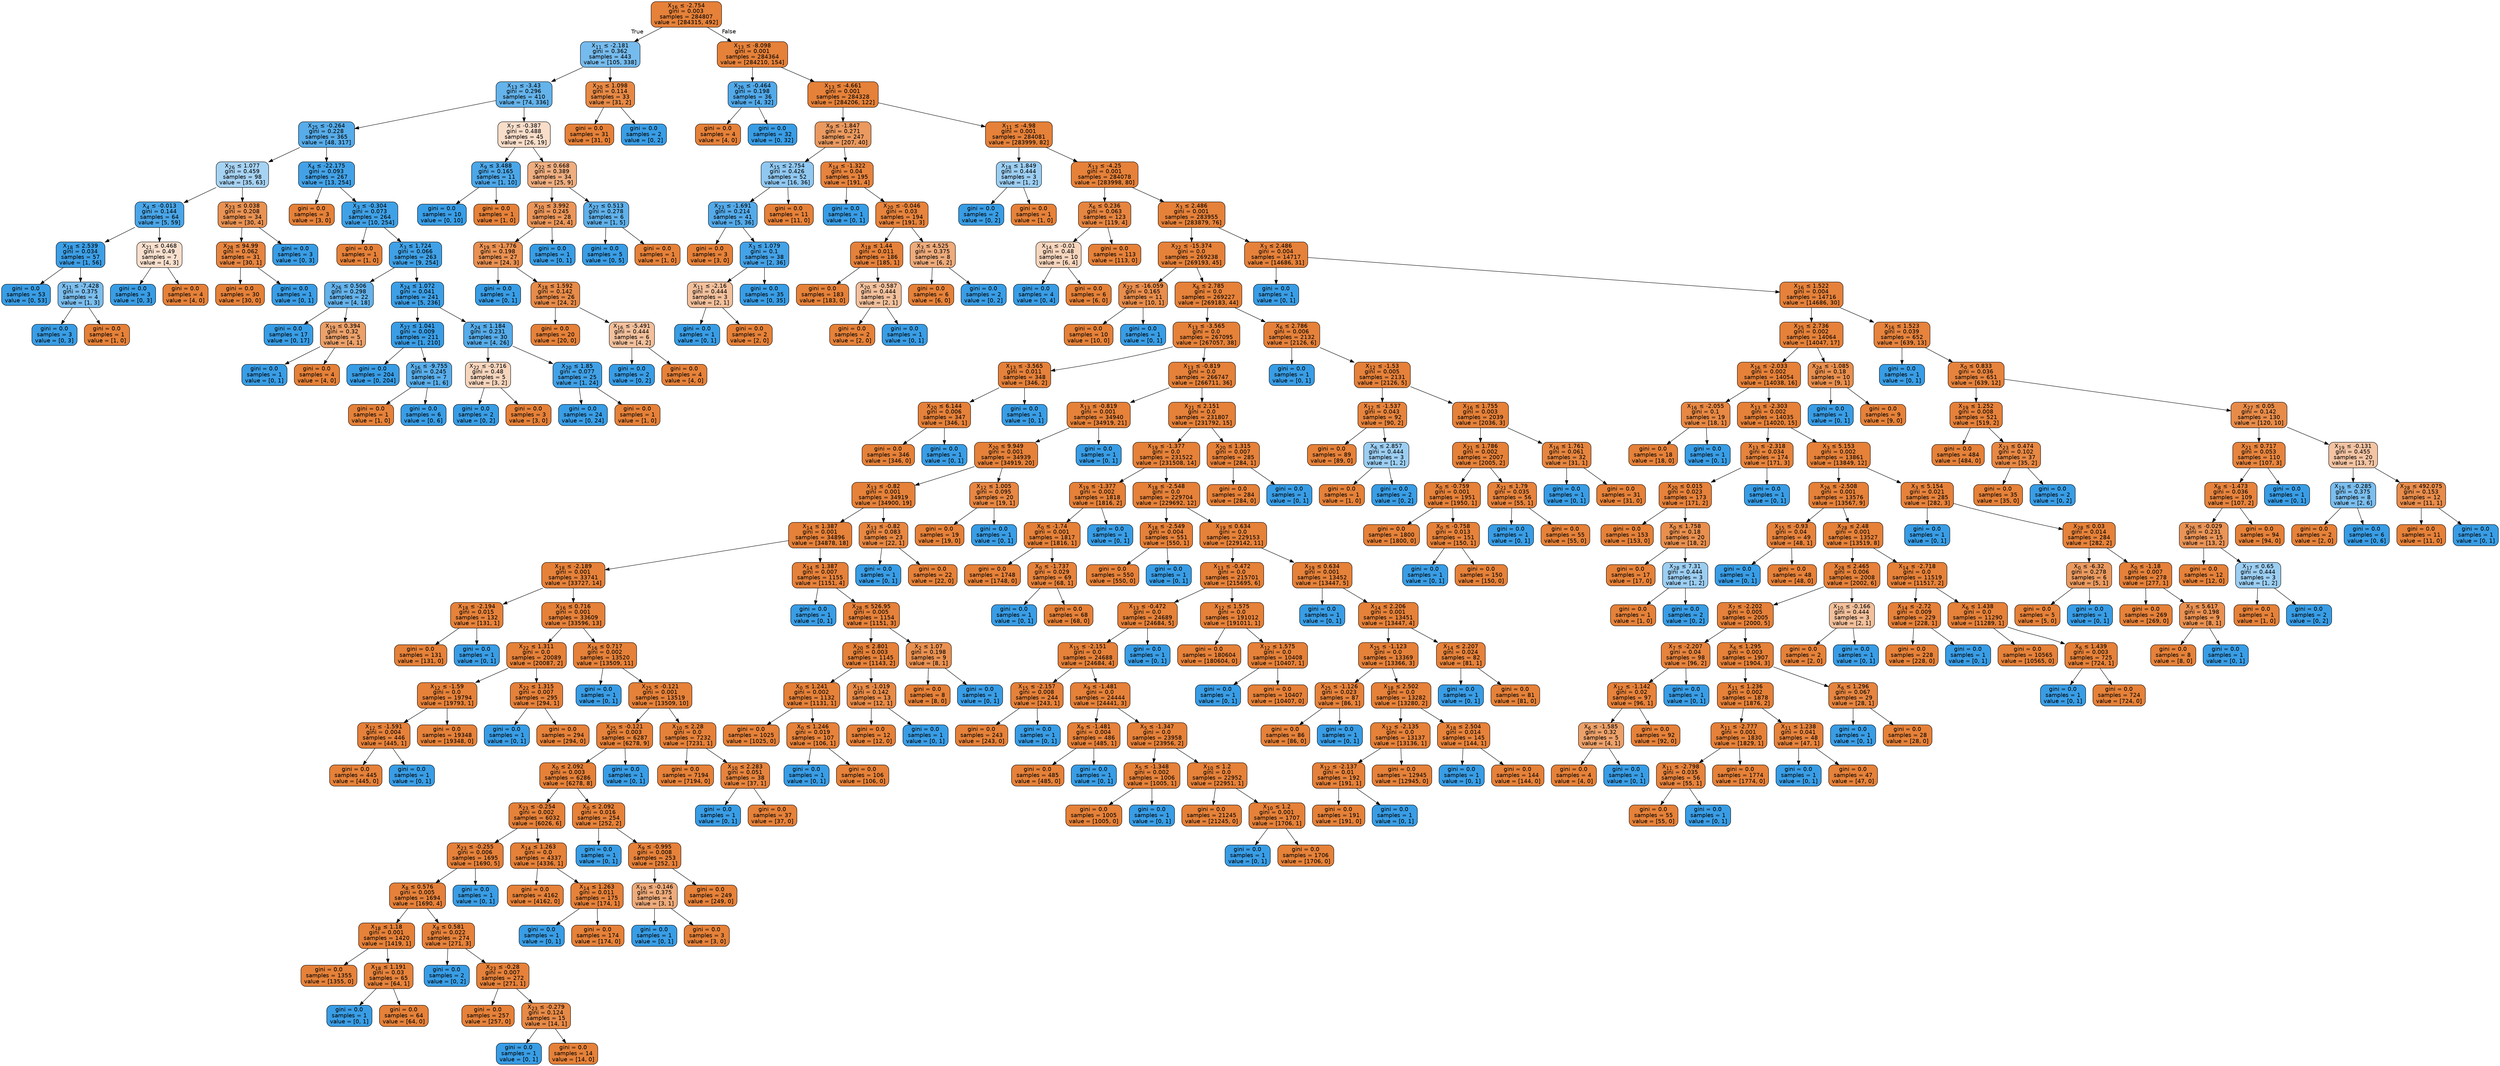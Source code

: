 digraph Tree {
node [shape=box, style="filled, rounded", color="black", fontname=helvetica] ;
edge [fontname=helvetica] ;
0 [label=<X<SUB>16</SUB> &le; -2.754<br/>gini = 0.003<br/>samples = 284807<br/>value = [284315, 492]>, fillcolor="#e58139ff"] ;
1 [label=<X<SUB>11</SUB> &le; -2.181<br/>gini = 0.362<br/>samples = 443<br/>value = [105, 338]>, fillcolor="#399de5b0"] ;
0 -> 1 [labeldistance=2.5, labelangle=45, headlabel="True"] ;
2 [label=<X<SUB>13</SUB> &le; -3.43<br/>gini = 0.296<br/>samples = 410<br/>value = [74, 336]>, fillcolor="#399de5c7"] ;
1 -> 2 ;
3 [label=<X<SUB>25</SUB> &le; -0.264<br/>gini = 0.228<br/>samples = 365<br/>value = [48, 317]>, fillcolor="#399de5d8"] ;
2 -> 3 ;
4 [label=<X<SUB>26</SUB> &le; 1.077<br/>gini = 0.459<br/>samples = 98<br/>value = [35, 63]>, fillcolor="#399de571"] ;
3 -> 4 ;
5 [label=<X<SUB>4</SUB> &le; -0.013<br/>gini = 0.144<br/>samples = 64<br/>value = [5, 59]>, fillcolor="#399de5e9"] ;
4 -> 5 ;
6 [label=<X<SUB>18</SUB> &le; 2.539<br/>gini = 0.034<br/>samples = 57<br/>value = [1, 56]>, fillcolor="#399de5fa"] ;
5 -> 6 ;
7 [label=<gini = 0.0<br/>samples = 53<br/>value = [0, 53]>, fillcolor="#399de5ff"] ;
6 -> 7 ;
8 [label=<X<SUB>11</SUB> &le; -7.428<br/>gini = 0.375<br/>samples = 4<br/>value = [1, 3]>, fillcolor="#399de5aa"] ;
6 -> 8 ;
9 [label=<gini = 0.0<br/>samples = 3<br/>value = [0, 3]>, fillcolor="#399de5ff"] ;
8 -> 9 ;
10 [label=<gini = 0.0<br/>samples = 1<br/>value = [1, 0]>, fillcolor="#e58139ff"] ;
8 -> 10 ;
11 [label=<X<SUB>21</SUB> &le; 0.468<br/>gini = 0.49<br/>samples = 7<br/>value = [4, 3]>, fillcolor="#e5813940"] ;
5 -> 11 ;
12 [label=<gini = 0.0<br/>samples = 3<br/>value = [0, 3]>, fillcolor="#399de5ff"] ;
11 -> 12 ;
13 [label=<gini = 0.0<br/>samples = 4<br/>value = [4, 0]>, fillcolor="#e58139ff"] ;
11 -> 13 ;
14 [label=<X<SUB>23</SUB> &le; 0.038<br/>gini = 0.208<br/>samples = 34<br/>value = [30, 4]>, fillcolor="#e58139dd"] ;
4 -> 14 ;
15 [label=<X<SUB>28</SUB> &le; 94.99<br/>gini = 0.062<br/>samples = 31<br/>value = [30, 1]>, fillcolor="#e58139f6"] ;
14 -> 15 ;
16 [label=<gini = 0.0<br/>samples = 30<br/>value = [30, 0]>, fillcolor="#e58139ff"] ;
15 -> 16 ;
17 [label=<gini = 0.0<br/>samples = 1<br/>value = [0, 1]>, fillcolor="#399de5ff"] ;
15 -> 17 ;
18 [label=<gini = 0.0<br/>samples = 3<br/>value = [0, 3]>, fillcolor="#399de5ff"] ;
14 -> 18 ;
19 [label=<X<SUB>4</SUB> &le; -22.175<br/>gini = 0.093<br/>samples = 267<br/>value = [13, 254]>, fillcolor="#399de5f2"] ;
3 -> 19 ;
20 [label=<gini = 0.0<br/>samples = 3<br/>value = [3, 0]>, fillcolor="#e58139ff"] ;
19 -> 20 ;
21 [label=<X<SUB>3</SUB> &le; -0.304<br/>gini = 0.073<br/>samples = 264<br/>value = [10, 254]>, fillcolor="#399de5f5"] ;
19 -> 21 ;
22 [label=<gini = 0.0<br/>samples = 1<br/>value = [1, 0]>, fillcolor="#e58139ff"] ;
21 -> 22 ;
23 [label=<X<SUB>3</SUB> &le; 1.724<br/>gini = 0.066<br/>samples = 263<br/>value = [9, 254]>, fillcolor="#399de5f6"] ;
21 -> 23 ;
24 [label=<X<SUB>26</SUB> &le; 0.506<br/>gini = 0.298<br/>samples = 22<br/>value = [4, 18]>, fillcolor="#399de5c6"] ;
23 -> 24 ;
25 [label=<gini = 0.0<br/>samples = 17<br/>value = [0, 17]>, fillcolor="#399de5ff"] ;
24 -> 25 ;
26 [label=<X<SUB>19</SUB> &le; 0.394<br/>gini = 0.32<br/>samples = 5<br/>value = [4, 1]>, fillcolor="#e58139bf"] ;
24 -> 26 ;
27 [label=<gini = 0.0<br/>samples = 1<br/>value = [0, 1]>, fillcolor="#399de5ff"] ;
26 -> 27 ;
28 [label=<gini = 0.0<br/>samples = 4<br/>value = [4, 0]>, fillcolor="#e58139ff"] ;
26 -> 28 ;
29 [label=<X<SUB>24</SUB> &le; 1.072<br/>gini = 0.041<br/>samples = 241<br/>value = [5, 236]>, fillcolor="#399de5fa"] ;
23 -> 29 ;
30 [label=<X<SUB>27</SUB> &le; 1.041<br/>gini = 0.009<br/>samples = 211<br/>value = [1, 210]>, fillcolor="#399de5fe"] ;
29 -> 30 ;
31 [label=<gini = 0.0<br/>samples = 204<br/>value = [0, 204]>, fillcolor="#399de5ff"] ;
30 -> 31 ;
32 [label=<X<SUB>16</SUB> &le; -9.755<br/>gini = 0.245<br/>samples = 7<br/>value = [1, 6]>, fillcolor="#399de5d4"] ;
30 -> 32 ;
33 [label=<gini = 0.0<br/>samples = 1<br/>value = [1, 0]>, fillcolor="#e58139ff"] ;
32 -> 33 ;
34 [label=<gini = 0.0<br/>samples = 6<br/>value = [0, 6]>, fillcolor="#399de5ff"] ;
32 -> 34 ;
35 [label=<X<SUB>24</SUB> &le; 1.184<br/>gini = 0.231<br/>samples = 30<br/>value = [4, 26]>, fillcolor="#399de5d8"] ;
29 -> 35 ;
36 [label=<X<SUB>22</SUB> &le; -0.716<br/>gini = 0.48<br/>samples = 5<br/>value = [3, 2]>, fillcolor="#e5813955"] ;
35 -> 36 ;
37 [label=<gini = 0.0<br/>samples = 2<br/>value = [0, 2]>, fillcolor="#399de5ff"] ;
36 -> 37 ;
38 [label=<gini = 0.0<br/>samples = 3<br/>value = [3, 0]>, fillcolor="#e58139ff"] ;
36 -> 38 ;
39 [label=<X<SUB>20</SUB> &le; 1.85<br/>gini = 0.077<br/>samples = 25<br/>value = [1, 24]>, fillcolor="#399de5f4"] ;
35 -> 39 ;
40 [label=<gini = 0.0<br/>samples = 24<br/>value = [0, 24]>, fillcolor="#399de5ff"] ;
39 -> 40 ;
41 [label=<gini = 0.0<br/>samples = 1<br/>value = [1, 0]>, fillcolor="#e58139ff"] ;
39 -> 41 ;
42 [label=<X<SUB>7</SUB> &le; -0.387<br/>gini = 0.488<br/>samples = 45<br/>value = [26, 19]>, fillcolor="#e5813945"] ;
2 -> 42 ;
43 [label=<X<SUB>9</SUB> &le; 3.488<br/>gini = 0.165<br/>samples = 11<br/>value = [1, 10]>, fillcolor="#399de5e6"] ;
42 -> 43 ;
44 [label=<gini = 0.0<br/>samples = 10<br/>value = [0, 10]>, fillcolor="#399de5ff"] ;
43 -> 44 ;
45 [label=<gini = 0.0<br/>samples = 1<br/>value = [1, 0]>, fillcolor="#e58139ff"] ;
43 -> 45 ;
46 [label=<X<SUB>22</SUB> &le; 0.668<br/>gini = 0.389<br/>samples = 34<br/>value = [25, 9]>, fillcolor="#e58139a3"] ;
42 -> 46 ;
47 [label=<X<SUB>10</SUB> &le; 3.992<br/>gini = 0.245<br/>samples = 28<br/>value = [24, 4]>, fillcolor="#e58139d4"] ;
46 -> 47 ;
48 [label=<X<SUB>19</SUB> &le; -1.776<br/>gini = 0.198<br/>samples = 27<br/>value = [24, 3]>, fillcolor="#e58139df"] ;
47 -> 48 ;
49 [label=<gini = 0.0<br/>samples = 1<br/>value = [0, 1]>, fillcolor="#399de5ff"] ;
48 -> 49 ;
50 [label=<X<SUB>18</SUB> &le; 1.592<br/>gini = 0.142<br/>samples = 26<br/>value = [24, 2]>, fillcolor="#e58139ea"] ;
48 -> 50 ;
51 [label=<gini = 0.0<br/>samples = 20<br/>value = [20, 0]>, fillcolor="#e58139ff"] ;
50 -> 51 ;
52 [label=<X<SUB>16</SUB> &le; -5.491<br/>gini = 0.444<br/>samples = 6<br/>value = [4, 2]>, fillcolor="#e581397f"] ;
50 -> 52 ;
53 [label=<gini = 0.0<br/>samples = 2<br/>value = [0, 2]>, fillcolor="#399de5ff"] ;
52 -> 53 ;
54 [label=<gini = 0.0<br/>samples = 4<br/>value = [4, 0]>, fillcolor="#e58139ff"] ;
52 -> 54 ;
55 [label=<gini = 0.0<br/>samples = 1<br/>value = [0, 1]>, fillcolor="#399de5ff"] ;
47 -> 55 ;
56 [label=<X<SUB>27</SUB> &le; 0.513<br/>gini = 0.278<br/>samples = 6<br/>value = [1, 5]>, fillcolor="#399de5cc"] ;
46 -> 56 ;
57 [label=<gini = 0.0<br/>samples = 5<br/>value = [0, 5]>, fillcolor="#399de5ff"] ;
56 -> 57 ;
58 [label=<gini = 0.0<br/>samples = 1<br/>value = [1, 0]>, fillcolor="#e58139ff"] ;
56 -> 58 ;
59 [label=<X<SUB>20</SUB> &le; 1.098<br/>gini = 0.114<br/>samples = 33<br/>value = [31, 2]>, fillcolor="#e58139ef"] ;
1 -> 59 ;
60 [label=<gini = 0.0<br/>samples = 31<br/>value = [31, 0]>, fillcolor="#e58139ff"] ;
59 -> 60 ;
61 [label=<gini = 0.0<br/>samples = 2<br/>value = [0, 2]>, fillcolor="#399de5ff"] ;
59 -> 61 ;
62 [label=<X<SUB>13</SUB> &le; -8.098<br/>gini = 0.001<br/>samples = 284364<br/>value = [284210, 154]>, fillcolor="#e58139ff"] ;
0 -> 62 [labeldistance=2.5, labelangle=-45, headlabel="False"] ;
63 [label=<X<SUB>26</SUB> &le; -0.464<br/>gini = 0.198<br/>samples = 36<br/>value = [4, 32]>, fillcolor="#399de5df"] ;
62 -> 63 ;
64 [label=<gini = 0.0<br/>samples = 4<br/>value = [4, 0]>, fillcolor="#e58139ff"] ;
63 -> 64 ;
65 [label=<gini = 0.0<br/>samples = 32<br/>value = [0, 32]>, fillcolor="#399de5ff"] ;
63 -> 65 ;
66 [label=<X<SUB>13</SUB> &le; -4.661<br/>gini = 0.001<br/>samples = 284328<br/>value = [284206, 122]>, fillcolor="#e58139ff"] ;
62 -> 66 ;
67 [label=<X<SUB>9</SUB> &le; -1.847<br/>gini = 0.271<br/>samples = 247<br/>value = [207, 40]>, fillcolor="#e58139ce"] ;
66 -> 67 ;
68 [label=<X<SUB>15</SUB> &le; 2.754<br/>gini = 0.426<br/>samples = 52<br/>value = [16, 36]>, fillcolor="#399de58e"] ;
67 -> 68 ;
69 [label=<X<SUB>23</SUB> &le; -1.691<br/>gini = 0.214<br/>samples = 41<br/>value = [5, 36]>, fillcolor="#399de5dc"] ;
68 -> 69 ;
70 [label=<gini = 0.0<br/>samples = 3<br/>value = [3, 0]>, fillcolor="#e58139ff"] ;
69 -> 70 ;
71 [label=<X<SUB>3</SUB> &le; 1.079<br/>gini = 0.1<br/>samples = 38<br/>value = [2, 36]>, fillcolor="#399de5f1"] ;
69 -> 71 ;
72 [label=<X<SUB>11</SUB> &le; -2.16<br/>gini = 0.444<br/>samples = 3<br/>value = [2, 1]>, fillcolor="#e581397f"] ;
71 -> 72 ;
73 [label=<gini = 0.0<br/>samples = 1<br/>value = [0, 1]>, fillcolor="#399de5ff"] ;
72 -> 73 ;
74 [label=<gini = 0.0<br/>samples = 2<br/>value = [2, 0]>, fillcolor="#e58139ff"] ;
72 -> 74 ;
75 [label=<gini = 0.0<br/>samples = 35<br/>value = [0, 35]>, fillcolor="#399de5ff"] ;
71 -> 75 ;
76 [label=<gini = 0.0<br/>samples = 11<br/>value = [11, 0]>, fillcolor="#e58139ff"] ;
68 -> 76 ;
77 [label=<X<SUB>14</SUB> &le; -1.322<br/>gini = 0.04<br/>samples = 195<br/>value = [191, 4]>, fillcolor="#e58139fa"] ;
67 -> 77 ;
78 [label=<gini = 0.0<br/>samples = 1<br/>value = [0, 1]>, fillcolor="#399de5ff"] ;
77 -> 78 ;
79 [label=<X<SUB>20</SUB> &le; -0.046<br/>gini = 0.03<br/>samples = 194<br/>value = [191, 3]>, fillcolor="#e58139fb"] ;
77 -> 79 ;
80 [label=<X<SUB>18</SUB> &le; 1.44<br/>gini = 0.011<br/>samples = 186<br/>value = [185, 1]>, fillcolor="#e58139fe"] ;
79 -> 80 ;
81 [label=<gini = 0.0<br/>samples = 183<br/>value = [183, 0]>, fillcolor="#e58139ff"] ;
80 -> 81 ;
82 [label=<X<SUB>20</SUB> &le; -0.587<br/>gini = 0.444<br/>samples = 3<br/>value = [2, 1]>, fillcolor="#e581397f"] ;
80 -> 82 ;
83 [label=<gini = 0.0<br/>samples = 2<br/>value = [2, 0]>, fillcolor="#e58139ff"] ;
82 -> 83 ;
84 [label=<gini = 0.0<br/>samples = 1<br/>value = [0, 1]>, fillcolor="#399de5ff"] ;
82 -> 84 ;
85 [label=<X<SUB>3</SUB> &le; 4.525<br/>gini = 0.375<br/>samples = 8<br/>value = [6, 2]>, fillcolor="#e58139aa"] ;
79 -> 85 ;
86 [label=<gini = 0.0<br/>samples = 6<br/>value = [6, 0]>, fillcolor="#e58139ff"] ;
85 -> 86 ;
87 [label=<gini = 0.0<br/>samples = 2<br/>value = [0, 2]>, fillcolor="#399de5ff"] ;
85 -> 87 ;
88 [label=<X<SUB>11</SUB> &le; -4.98<br/>gini = 0.001<br/>samples = 284081<br/>value = [283999, 82]>, fillcolor="#e58139ff"] ;
66 -> 88 ;
89 [label=<X<SUB>18</SUB> &le; 1.849<br/>gini = 0.444<br/>samples = 3<br/>value = [1, 2]>, fillcolor="#399de57f"] ;
88 -> 89 ;
90 [label=<gini = 0.0<br/>samples = 2<br/>value = [0, 2]>, fillcolor="#399de5ff"] ;
89 -> 90 ;
91 [label=<gini = 0.0<br/>samples = 1<br/>value = [1, 0]>, fillcolor="#e58139ff"] ;
89 -> 91 ;
92 [label=<X<SUB>13</SUB> &le; -4.25<br/>gini = 0.001<br/>samples = 284078<br/>value = [283998, 80]>, fillcolor="#e58139ff"] ;
88 -> 92 ;
93 [label=<X<SUB>6</SUB> &le; 0.236<br/>gini = 0.063<br/>samples = 123<br/>value = [119, 4]>, fillcolor="#e58139f6"] ;
92 -> 93 ;
94 [label=<X<SUB>14</SUB> &le; -0.01<br/>gini = 0.48<br/>samples = 10<br/>value = [6, 4]>, fillcolor="#e5813955"] ;
93 -> 94 ;
95 [label=<gini = 0.0<br/>samples = 4<br/>value = [0, 4]>, fillcolor="#399de5ff"] ;
94 -> 95 ;
96 [label=<gini = 0.0<br/>samples = 6<br/>value = [6, 0]>, fillcolor="#e58139ff"] ;
94 -> 96 ;
97 [label=<gini = 0.0<br/>samples = 113<br/>value = [113, 0]>, fillcolor="#e58139ff"] ;
93 -> 97 ;
98 [label=<X<SUB>3</SUB> &le; 2.486<br/>gini = 0.001<br/>samples = 283955<br/>value = [283879, 76]>, fillcolor="#e58139ff"] ;
92 -> 98 ;
99 [label=<X<SUB>22</SUB> &le; -15.374<br/>gini = 0.0<br/>samples = 269238<br/>value = [269193, 45]>, fillcolor="#e58139ff"] ;
98 -> 99 ;
100 [label=<X<SUB>22</SUB> &le; -16.059<br/>gini = 0.165<br/>samples = 11<br/>value = [10, 1]>, fillcolor="#e58139e6"] ;
99 -> 100 ;
101 [label=<gini = 0.0<br/>samples = 10<br/>value = [10, 0]>, fillcolor="#e58139ff"] ;
100 -> 101 ;
102 [label=<gini = 0.0<br/>samples = 1<br/>value = [0, 1]>, fillcolor="#399de5ff"] ;
100 -> 102 ;
103 [label=<X<SUB>6</SUB> &le; 2.785<br/>gini = 0.0<br/>samples = 269227<br/>value = [269183, 44]>, fillcolor="#e58139ff"] ;
99 -> 103 ;
104 [label=<X<SUB>13</SUB> &le; -3.565<br/>gini = 0.0<br/>samples = 267095<br/>value = [267057, 38]>, fillcolor="#e58139ff"] ;
103 -> 104 ;
105 [label=<X<SUB>13</SUB> &le; -3.565<br/>gini = 0.011<br/>samples = 348<br/>value = [346, 2]>, fillcolor="#e58139fe"] ;
104 -> 105 ;
106 [label=<X<SUB>20</SUB> &le; 6.144<br/>gini = 0.006<br/>samples = 347<br/>value = [346, 1]>, fillcolor="#e58139fe"] ;
105 -> 106 ;
107 [label=<gini = 0.0<br/>samples = 346<br/>value = [346, 0]>, fillcolor="#e58139ff"] ;
106 -> 107 ;
108 [label=<gini = 0.0<br/>samples = 1<br/>value = [0, 1]>, fillcolor="#399de5ff"] ;
106 -> 108 ;
109 [label=<gini = 0.0<br/>samples = 1<br/>value = [0, 1]>, fillcolor="#399de5ff"] ;
105 -> 109 ;
110 [label=<X<SUB>13</SUB> &le; -0.819<br/>gini = 0.0<br/>samples = 266747<br/>value = [266711, 36]>, fillcolor="#e58139ff"] ;
104 -> 110 ;
111 [label=<X<SUB>13</SUB> &le; -0.819<br/>gini = 0.001<br/>samples = 34940<br/>value = [34919, 21]>, fillcolor="#e58139ff"] ;
110 -> 111 ;
112 [label=<X<SUB>20</SUB> &le; 9.949<br/>gini = 0.001<br/>samples = 34939<br/>value = [34919, 20]>, fillcolor="#e58139ff"] ;
111 -> 112 ;
113 [label=<X<SUB>13</SUB> &le; -0.82<br/>gini = 0.001<br/>samples = 34919<br/>value = [34900, 19]>, fillcolor="#e58139ff"] ;
112 -> 113 ;
114 [label=<X<SUB>14</SUB> &le; 1.387<br/>gini = 0.001<br/>samples = 34896<br/>value = [34878, 18]>, fillcolor="#e58139ff"] ;
113 -> 114 ;
115 [label=<X<SUB>18</SUB> &le; -2.189<br/>gini = 0.001<br/>samples = 33741<br/>value = [33727, 14]>, fillcolor="#e58139ff"] ;
114 -> 115 ;
116 [label=<X<SUB>18</SUB> &le; -2.194<br/>gini = 0.015<br/>samples = 132<br/>value = [131, 1]>, fillcolor="#e58139fd"] ;
115 -> 116 ;
117 [label=<gini = 0.0<br/>samples = 131<br/>value = [131, 0]>, fillcolor="#e58139ff"] ;
116 -> 117 ;
118 [label=<gini = 0.0<br/>samples = 1<br/>value = [0, 1]>, fillcolor="#399de5ff"] ;
116 -> 118 ;
119 [label=<X<SUB>16</SUB> &le; 0.716<br/>gini = 0.001<br/>samples = 33609<br/>value = [33596, 13]>, fillcolor="#e58139ff"] ;
115 -> 119 ;
120 [label=<X<SUB>22</SUB> &le; 1.311<br/>gini = 0.0<br/>samples = 20089<br/>value = [20087, 2]>, fillcolor="#e58139ff"] ;
119 -> 120 ;
121 [label=<X<SUB>12</SUB> &le; -1.59<br/>gini = 0.0<br/>samples = 19794<br/>value = [19793, 1]>, fillcolor="#e58139ff"] ;
120 -> 121 ;
122 [label=<X<SUB>12</SUB> &le; -1.591<br/>gini = 0.004<br/>samples = 446<br/>value = [445, 1]>, fillcolor="#e58139fe"] ;
121 -> 122 ;
123 [label=<gini = 0.0<br/>samples = 445<br/>value = [445, 0]>, fillcolor="#e58139ff"] ;
122 -> 123 ;
124 [label=<gini = 0.0<br/>samples = 1<br/>value = [0, 1]>, fillcolor="#399de5ff"] ;
122 -> 124 ;
125 [label=<gini = 0.0<br/>samples = 19348<br/>value = [19348, 0]>, fillcolor="#e58139ff"] ;
121 -> 125 ;
126 [label=<X<SUB>22</SUB> &le; 1.315<br/>gini = 0.007<br/>samples = 295<br/>value = [294, 1]>, fillcolor="#e58139fe"] ;
120 -> 126 ;
127 [label=<gini = 0.0<br/>samples = 1<br/>value = [0, 1]>, fillcolor="#399de5ff"] ;
126 -> 127 ;
128 [label=<gini = 0.0<br/>samples = 294<br/>value = [294, 0]>, fillcolor="#e58139ff"] ;
126 -> 128 ;
129 [label=<X<SUB>16</SUB> &le; 0.717<br/>gini = 0.002<br/>samples = 13520<br/>value = [13509, 11]>, fillcolor="#e58139ff"] ;
119 -> 129 ;
130 [label=<gini = 0.0<br/>samples = 1<br/>value = [0, 1]>, fillcolor="#399de5ff"] ;
129 -> 130 ;
131 [label=<X<SUB>25</SUB> &le; -0.121<br/>gini = 0.001<br/>samples = 13519<br/>value = [13509, 10]>, fillcolor="#e58139ff"] ;
129 -> 131 ;
132 [label=<X<SUB>25</SUB> &le; -0.121<br/>gini = 0.003<br/>samples = 6287<br/>value = [6278, 9]>, fillcolor="#e58139ff"] ;
131 -> 132 ;
133 [label=<X<SUB>0</SUB> &le; 2.092<br/>gini = 0.003<br/>samples = 6286<br/>value = [6278, 8]>, fillcolor="#e58139ff"] ;
132 -> 133 ;
134 [label=<X<SUB>23</SUB> &le; -0.254<br/>gini = 0.002<br/>samples = 6032<br/>value = [6026, 6]>, fillcolor="#e58139ff"] ;
133 -> 134 ;
135 [label=<X<SUB>23</SUB> &le; -0.255<br/>gini = 0.006<br/>samples = 1695<br/>value = [1690, 5]>, fillcolor="#e58139fe"] ;
134 -> 135 ;
136 [label=<X<SUB>8</SUB> &le; 0.576<br/>gini = 0.005<br/>samples = 1694<br/>value = [1690, 4]>, fillcolor="#e58139fe"] ;
135 -> 136 ;
137 [label=<X<SUB>18</SUB> &le; 1.18<br/>gini = 0.001<br/>samples = 1420<br/>value = [1419, 1]>, fillcolor="#e58139ff"] ;
136 -> 137 ;
138 [label=<gini = 0.0<br/>samples = 1355<br/>value = [1355, 0]>, fillcolor="#e58139ff"] ;
137 -> 138 ;
139 [label=<X<SUB>18</SUB> &le; 1.191<br/>gini = 0.03<br/>samples = 65<br/>value = [64, 1]>, fillcolor="#e58139fb"] ;
137 -> 139 ;
140 [label=<gini = 0.0<br/>samples = 1<br/>value = [0, 1]>, fillcolor="#399de5ff"] ;
139 -> 140 ;
141 [label=<gini = 0.0<br/>samples = 64<br/>value = [64, 0]>, fillcolor="#e58139ff"] ;
139 -> 141 ;
142 [label=<X<SUB>8</SUB> &le; 0.581<br/>gini = 0.022<br/>samples = 274<br/>value = [271, 3]>, fillcolor="#e58139fc"] ;
136 -> 142 ;
143 [label=<gini = 0.0<br/>samples = 2<br/>value = [0, 2]>, fillcolor="#399de5ff"] ;
142 -> 143 ;
144 [label=<X<SUB>23</SUB> &le; -0.28<br/>gini = 0.007<br/>samples = 272<br/>value = [271, 1]>, fillcolor="#e58139fe"] ;
142 -> 144 ;
145 [label=<gini = 0.0<br/>samples = 257<br/>value = [257, 0]>, fillcolor="#e58139ff"] ;
144 -> 145 ;
146 [label=<X<SUB>23</SUB> &le; -0.279<br/>gini = 0.124<br/>samples = 15<br/>value = [14, 1]>, fillcolor="#e58139ed"] ;
144 -> 146 ;
147 [label=<gini = 0.0<br/>samples = 1<br/>value = [0, 1]>, fillcolor="#399de5ff"] ;
146 -> 147 ;
148 [label=<gini = 0.0<br/>samples = 14<br/>value = [14, 0]>, fillcolor="#e58139ff"] ;
146 -> 148 ;
149 [label=<gini = 0.0<br/>samples = 1<br/>value = [0, 1]>, fillcolor="#399de5ff"] ;
135 -> 149 ;
150 [label=<X<SUB>14</SUB> &le; 1.263<br/>gini = 0.0<br/>samples = 4337<br/>value = [4336, 1]>, fillcolor="#e58139ff"] ;
134 -> 150 ;
151 [label=<gini = 0.0<br/>samples = 4162<br/>value = [4162, 0]>, fillcolor="#e58139ff"] ;
150 -> 151 ;
152 [label=<X<SUB>14</SUB> &le; 1.263<br/>gini = 0.011<br/>samples = 175<br/>value = [174, 1]>, fillcolor="#e58139fe"] ;
150 -> 152 ;
153 [label=<gini = 0.0<br/>samples = 1<br/>value = [0, 1]>, fillcolor="#399de5ff"] ;
152 -> 153 ;
154 [label=<gini = 0.0<br/>samples = 174<br/>value = [174, 0]>, fillcolor="#e58139ff"] ;
152 -> 154 ;
155 [label=<X<SUB>0</SUB> &le; 2.092<br/>gini = 0.016<br/>samples = 254<br/>value = [252, 2]>, fillcolor="#e58139fd"] ;
133 -> 155 ;
156 [label=<gini = 0.0<br/>samples = 1<br/>value = [0, 1]>, fillcolor="#399de5ff"] ;
155 -> 156 ;
157 [label=<X<SUB>9</SUB> &le; -0.995<br/>gini = 0.008<br/>samples = 253<br/>value = [252, 1]>, fillcolor="#e58139fe"] ;
155 -> 157 ;
158 [label=<X<SUB>19</SUB> &le; -0.146<br/>gini = 0.375<br/>samples = 4<br/>value = [3, 1]>, fillcolor="#e58139aa"] ;
157 -> 158 ;
159 [label=<gini = 0.0<br/>samples = 1<br/>value = [0, 1]>, fillcolor="#399de5ff"] ;
158 -> 159 ;
160 [label=<gini = 0.0<br/>samples = 3<br/>value = [3, 0]>, fillcolor="#e58139ff"] ;
158 -> 160 ;
161 [label=<gini = 0.0<br/>samples = 249<br/>value = [249, 0]>, fillcolor="#e58139ff"] ;
157 -> 161 ;
162 [label=<gini = 0.0<br/>samples = 1<br/>value = [0, 1]>, fillcolor="#399de5ff"] ;
132 -> 162 ;
163 [label=<X<SUB>10</SUB> &le; 2.28<br/>gini = 0.0<br/>samples = 7232<br/>value = [7231, 1]>, fillcolor="#e58139ff"] ;
131 -> 163 ;
164 [label=<gini = 0.0<br/>samples = 7194<br/>value = [7194, 0]>, fillcolor="#e58139ff"] ;
163 -> 164 ;
165 [label=<X<SUB>10</SUB> &le; 2.283<br/>gini = 0.051<br/>samples = 38<br/>value = [37, 1]>, fillcolor="#e58139f8"] ;
163 -> 165 ;
166 [label=<gini = 0.0<br/>samples = 1<br/>value = [0, 1]>, fillcolor="#399de5ff"] ;
165 -> 166 ;
167 [label=<gini = 0.0<br/>samples = 37<br/>value = [37, 0]>, fillcolor="#e58139ff"] ;
165 -> 167 ;
168 [label=<X<SUB>14</SUB> &le; 1.387<br/>gini = 0.007<br/>samples = 1155<br/>value = [1151, 4]>, fillcolor="#e58139fe"] ;
114 -> 168 ;
169 [label=<gini = 0.0<br/>samples = 1<br/>value = [0, 1]>, fillcolor="#399de5ff"] ;
168 -> 169 ;
170 [label=<X<SUB>28</SUB> &le; 526.95<br/>gini = 0.005<br/>samples = 1154<br/>value = [1151, 3]>, fillcolor="#e58139fe"] ;
168 -> 170 ;
171 [label=<X<SUB>20</SUB> &le; 2.801<br/>gini = 0.003<br/>samples = 1145<br/>value = [1143, 2]>, fillcolor="#e58139ff"] ;
170 -> 171 ;
172 [label=<X<SUB>0</SUB> &le; 1.241<br/>gini = 0.002<br/>samples = 1132<br/>value = [1131, 1]>, fillcolor="#e58139ff"] ;
171 -> 172 ;
173 [label=<gini = 0.0<br/>samples = 1025<br/>value = [1025, 0]>, fillcolor="#e58139ff"] ;
172 -> 173 ;
174 [label=<X<SUB>0</SUB> &le; 1.246<br/>gini = 0.019<br/>samples = 107<br/>value = [106, 1]>, fillcolor="#e58139fd"] ;
172 -> 174 ;
175 [label=<gini = 0.0<br/>samples = 1<br/>value = [0, 1]>, fillcolor="#399de5ff"] ;
174 -> 175 ;
176 [label=<gini = 0.0<br/>samples = 106<br/>value = [106, 0]>, fillcolor="#e58139ff"] ;
174 -> 176 ;
177 [label=<X<SUB>13</SUB> &le; -1.019<br/>gini = 0.142<br/>samples = 13<br/>value = [12, 1]>, fillcolor="#e58139ea"] ;
171 -> 177 ;
178 [label=<gini = 0.0<br/>samples = 12<br/>value = [12, 0]>, fillcolor="#e58139ff"] ;
177 -> 178 ;
179 [label=<gini = 0.0<br/>samples = 1<br/>value = [0, 1]>, fillcolor="#399de5ff"] ;
177 -> 179 ;
180 [label=<X<SUB>2</SUB> &le; 1.07<br/>gini = 0.198<br/>samples = 9<br/>value = [8, 1]>, fillcolor="#e58139df"] ;
170 -> 180 ;
181 [label=<gini = 0.0<br/>samples = 8<br/>value = [8, 0]>, fillcolor="#e58139ff"] ;
180 -> 181 ;
182 [label=<gini = 0.0<br/>samples = 1<br/>value = [0, 1]>, fillcolor="#399de5ff"] ;
180 -> 182 ;
183 [label=<X<SUB>13</SUB> &le; -0.82<br/>gini = 0.083<br/>samples = 23<br/>value = [22, 1]>, fillcolor="#e58139f3"] ;
113 -> 183 ;
184 [label=<gini = 0.0<br/>samples = 1<br/>value = [0, 1]>, fillcolor="#399de5ff"] ;
183 -> 184 ;
185 [label=<gini = 0.0<br/>samples = 22<br/>value = [22, 0]>, fillcolor="#e58139ff"] ;
183 -> 185 ;
186 [label=<X<SUB>12</SUB> &le; 1.005<br/>gini = 0.095<br/>samples = 20<br/>value = [19, 1]>, fillcolor="#e58139f2"] ;
112 -> 186 ;
187 [label=<gini = 0.0<br/>samples = 19<br/>value = [19, 0]>, fillcolor="#e58139ff"] ;
186 -> 187 ;
188 [label=<gini = 0.0<br/>samples = 1<br/>value = [0, 1]>, fillcolor="#399de5ff"] ;
186 -> 188 ;
189 [label=<gini = 0.0<br/>samples = 1<br/>value = [0, 1]>, fillcolor="#399de5ff"] ;
111 -> 189 ;
190 [label=<X<SUB>21</SUB> &le; 2.151<br/>gini = 0.0<br/>samples = 231807<br/>value = [231792, 15]>, fillcolor="#e58139ff"] ;
110 -> 190 ;
191 [label=<X<SUB>19</SUB> &le; -1.377<br/>gini = 0.0<br/>samples = 231522<br/>value = [231508, 14]>, fillcolor="#e58139ff"] ;
190 -> 191 ;
192 [label=<X<SUB>19</SUB> &le; -1.377<br/>gini = 0.002<br/>samples = 1818<br/>value = [1816, 2]>, fillcolor="#e58139ff"] ;
191 -> 192 ;
193 [label=<X<SUB>0</SUB> &le; -1.74<br/>gini = 0.001<br/>samples = 1817<br/>value = [1816, 1]>, fillcolor="#e58139ff"] ;
192 -> 193 ;
194 [label=<gini = 0.0<br/>samples = 1748<br/>value = [1748, 0]>, fillcolor="#e58139ff"] ;
193 -> 194 ;
195 [label=<X<SUB>0</SUB> &le; -1.737<br/>gini = 0.029<br/>samples = 69<br/>value = [68, 1]>, fillcolor="#e58139fb"] ;
193 -> 195 ;
196 [label=<gini = 0.0<br/>samples = 1<br/>value = [0, 1]>, fillcolor="#399de5ff"] ;
195 -> 196 ;
197 [label=<gini = 0.0<br/>samples = 68<br/>value = [68, 0]>, fillcolor="#e58139ff"] ;
195 -> 197 ;
198 [label=<gini = 0.0<br/>samples = 1<br/>value = [0, 1]>, fillcolor="#399de5ff"] ;
192 -> 198 ;
199 [label=<X<SUB>18</SUB> &le; -2.548<br/>gini = 0.0<br/>samples = 229704<br/>value = [229692, 12]>, fillcolor="#e58139ff"] ;
191 -> 199 ;
200 [label=<X<SUB>18</SUB> &le; -2.549<br/>gini = 0.004<br/>samples = 551<br/>value = [550, 1]>, fillcolor="#e58139ff"] ;
199 -> 200 ;
201 [label=<gini = 0.0<br/>samples = 550<br/>value = [550, 0]>, fillcolor="#e58139ff"] ;
200 -> 201 ;
202 [label=<gini = 0.0<br/>samples = 1<br/>value = [0, 1]>, fillcolor="#399de5ff"] ;
200 -> 202 ;
203 [label=<X<SUB>19</SUB> &le; 0.634<br/>gini = 0.0<br/>samples = 229153<br/>value = [229142, 11]>, fillcolor="#e58139ff"] ;
199 -> 203 ;
204 [label=<X<SUB>13</SUB> &le; -0.472<br/>gini = 0.0<br/>samples = 215701<br/>value = [215695, 6]>, fillcolor="#e58139ff"] ;
203 -> 204 ;
205 [label=<X<SUB>13</SUB> &le; -0.472<br/>gini = 0.0<br/>samples = 24689<br/>value = [24684, 5]>, fillcolor="#e58139ff"] ;
204 -> 205 ;
206 [label=<X<SUB>15</SUB> &le; -2.151<br/>gini = 0.0<br/>samples = 24688<br/>value = [24684, 4]>, fillcolor="#e58139ff"] ;
205 -> 206 ;
207 [label=<X<SUB>15</SUB> &le; -2.157<br/>gini = 0.008<br/>samples = 244<br/>value = [243, 1]>, fillcolor="#e58139fe"] ;
206 -> 207 ;
208 [label=<gini = 0.0<br/>samples = 243<br/>value = [243, 0]>, fillcolor="#e58139ff"] ;
207 -> 208 ;
209 [label=<gini = 0.0<br/>samples = 1<br/>value = [0, 1]>, fillcolor="#399de5ff"] ;
207 -> 209 ;
210 [label=<X<SUB>9</SUB> &le; -1.481<br/>gini = 0.0<br/>samples = 24444<br/>value = [24441, 3]>, fillcolor="#e58139ff"] ;
206 -> 210 ;
211 [label=<X<SUB>9</SUB> &le; -1.481<br/>gini = 0.004<br/>samples = 486<br/>value = [485, 1]>, fillcolor="#e58139fe"] ;
210 -> 211 ;
212 [label=<gini = 0.0<br/>samples = 485<br/>value = [485, 0]>, fillcolor="#e58139ff"] ;
211 -> 212 ;
213 [label=<gini = 0.0<br/>samples = 1<br/>value = [0, 1]>, fillcolor="#399de5ff"] ;
211 -> 213 ;
214 [label=<X<SUB>5</SUB> &le; -1.347<br/>gini = 0.0<br/>samples = 23958<br/>value = [23956, 2]>, fillcolor="#e58139ff"] ;
210 -> 214 ;
215 [label=<X<SUB>5</SUB> &le; -1.348<br/>gini = 0.002<br/>samples = 1006<br/>value = [1005, 1]>, fillcolor="#e58139ff"] ;
214 -> 215 ;
216 [label=<gini = 0.0<br/>samples = 1005<br/>value = [1005, 0]>, fillcolor="#e58139ff"] ;
215 -> 216 ;
217 [label=<gini = 0.0<br/>samples = 1<br/>value = [0, 1]>, fillcolor="#399de5ff"] ;
215 -> 217 ;
218 [label=<X<SUB>10</SUB> &le; 1.2<br/>gini = 0.0<br/>samples = 22952<br/>value = [22951, 1]>, fillcolor="#e58139ff"] ;
214 -> 218 ;
219 [label=<gini = 0.0<br/>samples = 21245<br/>value = [21245, 0]>, fillcolor="#e58139ff"] ;
218 -> 219 ;
220 [label=<X<SUB>10</SUB> &le; 1.2<br/>gini = 0.001<br/>samples = 1707<br/>value = [1706, 1]>, fillcolor="#e58139ff"] ;
218 -> 220 ;
221 [label=<gini = 0.0<br/>samples = 1<br/>value = [0, 1]>, fillcolor="#399de5ff"] ;
220 -> 221 ;
222 [label=<gini = 0.0<br/>samples = 1706<br/>value = [1706, 0]>, fillcolor="#e58139ff"] ;
220 -> 222 ;
223 [label=<gini = 0.0<br/>samples = 1<br/>value = [0, 1]>, fillcolor="#399de5ff"] ;
205 -> 223 ;
224 [label=<X<SUB>12</SUB> &le; 1.575<br/>gini = 0.0<br/>samples = 191012<br/>value = [191011, 1]>, fillcolor="#e58139ff"] ;
204 -> 224 ;
225 [label=<gini = 0.0<br/>samples = 180604<br/>value = [180604, 0]>, fillcolor="#e58139ff"] ;
224 -> 225 ;
226 [label=<X<SUB>12</SUB> &le; 1.575<br/>gini = 0.0<br/>samples = 10408<br/>value = [10407, 1]>, fillcolor="#e58139ff"] ;
224 -> 226 ;
227 [label=<gini = 0.0<br/>samples = 1<br/>value = [0, 1]>, fillcolor="#399de5ff"] ;
226 -> 227 ;
228 [label=<gini = 0.0<br/>samples = 10407<br/>value = [10407, 0]>, fillcolor="#e58139ff"] ;
226 -> 228 ;
229 [label=<X<SUB>19</SUB> &le; 0.634<br/>gini = 0.001<br/>samples = 13452<br/>value = [13447, 5]>, fillcolor="#e58139ff"] ;
203 -> 229 ;
230 [label=<gini = 0.0<br/>samples = 1<br/>value = [0, 1]>, fillcolor="#399de5ff"] ;
229 -> 230 ;
231 [label=<X<SUB>14</SUB> &le; 2.206<br/>gini = 0.001<br/>samples = 13451<br/>value = [13447, 4]>, fillcolor="#e58139ff"] ;
229 -> 231 ;
232 [label=<X<SUB>25</SUB> &le; -1.123<br/>gini = 0.0<br/>samples = 13369<br/>value = [13366, 3]>, fillcolor="#e58139ff"] ;
231 -> 232 ;
233 [label=<X<SUB>25</SUB> &le; -1.126<br/>gini = 0.023<br/>samples = 87<br/>value = [86, 1]>, fillcolor="#e58139fc"] ;
232 -> 233 ;
234 [label=<gini = 0.0<br/>samples = 86<br/>value = [86, 0]>, fillcolor="#e58139ff"] ;
233 -> 234 ;
235 [label=<gini = 0.0<br/>samples = 1<br/>value = [0, 1]>, fillcolor="#399de5ff"] ;
233 -> 235 ;
236 [label=<X<SUB>18</SUB> &le; 2.502<br/>gini = 0.0<br/>samples = 13282<br/>value = [13280, 2]>, fillcolor="#e58139ff"] ;
232 -> 236 ;
237 [label=<X<SUB>12</SUB> &le; -2.135<br/>gini = 0.0<br/>samples = 13137<br/>value = [13136, 1]>, fillcolor="#e58139ff"] ;
236 -> 237 ;
238 [label=<X<SUB>12</SUB> &le; -2.137<br/>gini = 0.01<br/>samples = 192<br/>value = [191, 1]>, fillcolor="#e58139fe"] ;
237 -> 238 ;
239 [label=<gini = 0.0<br/>samples = 191<br/>value = [191, 0]>, fillcolor="#e58139ff"] ;
238 -> 239 ;
240 [label=<gini = 0.0<br/>samples = 1<br/>value = [0, 1]>, fillcolor="#399de5ff"] ;
238 -> 240 ;
241 [label=<gini = 0.0<br/>samples = 12945<br/>value = [12945, 0]>, fillcolor="#e58139ff"] ;
237 -> 241 ;
242 [label=<X<SUB>18</SUB> &le; 2.504<br/>gini = 0.014<br/>samples = 145<br/>value = [144, 1]>, fillcolor="#e58139fd"] ;
236 -> 242 ;
243 [label=<gini = 0.0<br/>samples = 1<br/>value = [0, 1]>, fillcolor="#399de5ff"] ;
242 -> 243 ;
244 [label=<gini = 0.0<br/>samples = 144<br/>value = [144, 0]>, fillcolor="#e58139ff"] ;
242 -> 244 ;
245 [label=<X<SUB>14</SUB> &le; 2.207<br/>gini = 0.024<br/>samples = 82<br/>value = [81, 1]>, fillcolor="#e58139fc"] ;
231 -> 245 ;
246 [label=<gini = 0.0<br/>samples = 1<br/>value = [0, 1]>, fillcolor="#399de5ff"] ;
245 -> 246 ;
247 [label=<gini = 0.0<br/>samples = 81<br/>value = [81, 0]>, fillcolor="#e58139ff"] ;
245 -> 247 ;
248 [label=<X<SUB>20</SUB> &le; 1.315<br/>gini = 0.007<br/>samples = 285<br/>value = [284, 1]>, fillcolor="#e58139fe"] ;
190 -> 248 ;
249 [label=<gini = 0.0<br/>samples = 284<br/>value = [284, 0]>, fillcolor="#e58139ff"] ;
248 -> 249 ;
250 [label=<gini = 0.0<br/>samples = 1<br/>value = [0, 1]>, fillcolor="#399de5ff"] ;
248 -> 250 ;
251 [label=<X<SUB>6</SUB> &le; 2.786<br/>gini = 0.006<br/>samples = 2132<br/>value = [2126, 6]>, fillcolor="#e58139fe"] ;
103 -> 251 ;
252 [label=<gini = 0.0<br/>samples = 1<br/>value = [0, 1]>, fillcolor="#399de5ff"] ;
251 -> 252 ;
253 [label=<X<SUB>12</SUB> &le; -1.53<br/>gini = 0.005<br/>samples = 2131<br/>value = [2126, 5]>, fillcolor="#e58139fe"] ;
251 -> 253 ;
254 [label=<X<SUB>12</SUB> &le; -1.537<br/>gini = 0.043<br/>samples = 92<br/>value = [90, 2]>, fillcolor="#e58139f9"] ;
253 -> 254 ;
255 [label=<gini = 0.0<br/>samples = 89<br/>value = [89, 0]>, fillcolor="#e58139ff"] ;
254 -> 255 ;
256 [label=<X<SUB>6</SUB> &le; 2.857<br/>gini = 0.444<br/>samples = 3<br/>value = [1, 2]>, fillcolor="#399de57f"] ;
254 -> 256 ;
257 [label=<gini = 0.0<br/>samples = 1<br/>value = [1, 0]>, fillcolor="#e58139ff"] ;
256 -> 257 ;
258 [label=<gini = 0.0<br/>samples = 2<br/>value = [0, 2]>, fillcolor="#399de5ff"] ;
256 -> 258 ;
259 [label=<X<SUB>16</SUB> &le; 1.755<br/>gini = 0.003<br/>samples = 2039<br/>value = [2036, 3]>, fillcolor="#e58139ff"] ;
253 -> 259 ;
260 [label=<X<SUB>21</SUB> &le; 1.786<br/>gini = 0.002<br/>samples = 2007<br/>value = [2005, 2]>, fillcolor="#e58139ff"] ;
259 -> 260 ;
261 [label=<X<SUB>0</SUB> &le; -0.759<br/>gini = 0.001<br/>samples = 1951<br/>value = [1950, 1]>, fillcolor="#e58139ff"] ;
260 -> 261 ;
262 [label=<gini = 0.0<br/>samples = 1800<br/>value = [1800, 0]>, fillcolor="#e58139ff"] ;
261 -> 262 ;
263 [label=<X<SUB>0</SUB> &le; -0.758<br/>gini = 0.013<br/>samples = 151<br/>value = [150, 1]>, fillcolor="#e58139fd"] ;
261 -> 263 ;
264 [label=<gini = 0.0<br/>samples = 1<br/>value = [0, 1]>, fillcolor="#399de5ff"] ;
263 -> 264 ;
265 [label=<gini = 0.0<br/>samples = 150<br/>value = [150, 0]>, fillcolor="#e58139ff"] ;
263 -> 265 ;
266 [label=<X<SUB>21</SUB> &le; 1.79<br/>gini = 0.035<br/>samples = 56<br/>value = [55, 1]>, fillcolor="#e58139fa"] ;
260 -> 266 ;
267 [label=<gini = 0.0<br/>samples = 1<br/>value = [0, 1]>, fillcolor="#399de5ff"] ;
266 -> 267 ;
268 [label=<gini = 0.0<br/>samples = 55<br/>value = [55, 0]>, fillcolor="#e58139ff"] ;
266 -> 268 ;
269 [label=<X<SUB>16</SUB> &le; 1.761<br/>gini = 0.061<br/>samples = 32<br/>value = [31, 1]>, fillcolor="#e58139f7"] ;
259 -> 269 ;
270 [label=<gini = 0.0<br/>samples = 1<br/>value = [0, 1]>, fillcolor="#399de5ff"] ;
269 -> 270 ;
271 [label=<gini = 0.0<br/>samples = 31<br/>value = [31, 0]>, fillcolor="#e58139ff"] ;
269 -> 271 ;
272 [label=<X<SUB>3</SUB> &le; 2.486<br/>gini = 0.004<br/>samples = 14717<br/>value = [14686, 31]>, fillcolor="#e58139fe"] ;
98 -> 272 ;
273 [label=<gini = 0.0<br/>samples = 1<br/>value = [0, 1]>, fillcolor="#399de5ff"] ;
272 -> 273 ;
274 [label=<X<SUB>16</SUB> &le; 1.522<br/>gini = 0.004<br/>samples = 14716<br/>value = [14686, 30]>, fillcolor="#e58139fe"] ;
272 -> 274 ;
275 [label=<X<SUB>25</SUB> &le; 2.736<br/>gini = 0.002<br/>samples = 14064<br/>value = [14047, 17]>, fillcolor="#e58139ff"] ;
274 -> 275 ;
276 [label=<X<SUB>16</SUB> &le; -2.033<br/>gini = 0.002<br/>samples = 14054<br/>value = [14038, 16]>, fillcolor="#e58139ff"] ;
275 -> 276 ;
277 [label=<X<SUB>16</SUB> &le; -2.055<br/>gini = 0.1<br/>samples = 19<br/>value = [18, 1]>, fillcolor="#e58139f1"] ;
276 -> 277 ;
278 [label=<gini = 0.0<br/>samples = 18<br/>value = [18, 0]>, fillcolor="#e58139ff"] ;
277 -> 278 ;
279 [label=<gini = 0.0<br/>samples = 1<br/>value = [0, 1]>, fillcolor="#399de5ff"] ;
277 -> 279 ;
280 [label=<X<SUB>13</SUB> &le; -2.303<br/>gini = 0.002<br/>samples = 14035<br/>value = [14020, 15]>, fillcolor="#e58139ff"] ;
276 -> 280 ;
281 [label=<X<SUB>13</SUB> &le; -2.318<br/>gini = 0.034<br/>samples = 174<br/>value = [171, 3]>, fillcolor="#e58139fb"] ;
280 -> 281 ;
282 [label=<X<SUB>20</SUB> &le; 0.015<br/>gini = 0.023<br/>samples = 173<br/>value = [171, 2]>, fillcolor="#e58139fc"] ;
281 -> 282 ;
283 [label=<gini = 0.0<br/>samples = 153<br/>value = [153, 0]>, fillcolor="#e58139ff"] ;
282 -> 283 ;
284 [label=<X<SUB>0</SUB> &le; 1.758<br/>gini = 0.18<br/>samples = 20<br/>value = [18, 2]>, fillcolor="#e58139e3"] ;
282 -> 284 ;
285 [label=<gini = 0.0<br/>samples = 17<br/>value = [17, 0]>, fillcolor="#e58139ff"] ;
284 -> 285 ;
286 [label=<X<SUB>28</SUB> &le; 7.31<br/>gini = 0.444<br/>samples = 3<br/>value = [1, 2]>, fillcolor="#399de57f"] ;
284 -> 286 ;
287 [label=<gini = 0.0<br/>samples = 1<br/>value = [1, 0]>, fillcolor="#e58139ff"] ;
286 -> 287 ;
288 [label=<gini = 0.0<br/>samples = 2<br/>value = [0, 2]>, fillcolor="#399de5ff"] ;
286 -> 288 ;
289 [label=<gini = 0.0<br/>samples = 1<br/>value = [0, 1]>, fillcolor="#399de5ff"] ;
281 -> 289 ;
290 [label=<X<SUB>3</SUB> &le; 5.153<br/>gini = 0.002<br/>samples = 13861<br/>value = [13849, 12]>, fillcolor="#e58139ff"] ;
280 -> 290 ;
291 [label=<X<SUB>26</SUB> &le; -2.508<br/>gini = 0.001<br/>samples = 13576<br/>value = [13567, 9]>, fillcolor="#e58139ff"] ;
290 -> 291 ;
292 [label=<X<SUB>15</SUB> &le; -0.93<br/>gini = 0.04<br/>samples = 49<br/>value = [48, 1]>, fillcolor="#e58139fa"] ;
291 -> 292 ;
293 [label=<gini = 0.0<br/>samples = 1<br/>value = [0, 1]>, fillcolor="#399de5ff"] ;
292 -> 293 ;
294 [label=<gini = 0.0<br/>samples = 48<br/>value = [48, 0]>, fillcolor="#e58139ff"] ;
292 -> 294 ;
295 [label=<X<SUB>28</SUB> &le; 2.48<br/>gini = 0.001<br/>samples = 13527<br/>value = [13519, 8]>, fillcolor="#e58139ff"] ;
291 -> 295 ;
296 [label=<X<SUB>28</SUB> &le; 2.465<br/>gini = 0.006<br/>samples = 2008<br/>value = [2002, 6]>, fillcolor="#e58139fe"] ;
295 -> 296 ;
297 [label=<X<SUB>7</SUB> &le; -2.202<br/>gini = 0.005<br/>samples = 2005<br/>value = [2000, 5]>, fillcolor="#e58139fe"] ;
296 -> 297 ;
298 [label=<X<SUB>7</SUB> &le; -2.207<br/>gini = 0.04<br/>samples = 98<br/>value = [96, 2]>, fillcolor="#e58139fa"] ;
297 -> 298 ;
299 [label=<X<SUB>12</SUB> &le; -1.142<br/>gini = 0.02<br/>samples = 97<br/>value = [96, 1]>, fillcolor="#e58139fc"] ;
298 -> 299 ;
300 [label=<X<SUB>6</SUB> &le; -1.585<br/>gini = 0.32<br/>samples = 5<br/>value = [4, 1]>, fillcolor="#e58139bf"] ;
299 -> 300 ;
301 [label=<gini = 0.0<br/>samples = 4<br/>value = [4, 0]>, fillcolor="#e58139ff"] ;
300 -> 301 ;
302 [label=<gini = 0.0<br/>samples = 1<br/>value = [0, 1]>, fillcolor="#399de5ff"] ;
300 -> 302 ;
303 [label=<gini = 0.0<br/>samples = 92<br/>value = [92, 0]>, fillcolor="#e58139ff"] ;
299 -> 303 ;
304 [label=<gini = 0.0<br/>samples = 1<br/>value = [0, 1]>, fillcolor="#399de5ff"] ;
298 -> 304 ;
305 [label=<X<SUB>6</SUB> &le; 1.295<br/>gini = 0.003<br/>samples = 1907<br/>value = [1904, 3]>, fillcolor="#e58139ff"] ;
297 -> 305 ;
306 [label=<X<SUB>11</SUB> &le; 1.236<br/>gini = 0.002<br/>samples = 1878<br/>value = [1876, 2]>, fillcolor="#e58139ff"] ;
305 -> 306 ;
307 [label=<X<SUB>11</SUB> &le; -2.777<br/>gini = 0.001<br/>samples = 1830<br/>value = [1829, 1]>, fillcolor="#e58139ff"] ;
306 -> 307 ;
308 [label=<X<SUB>11</SUB> &le; -2.798<br/>gini = 0.035<br/>samples = 56<br/>value = [55, 1]>, fillcolor="#e58139fa"] ;
307 -> 308 ;
309 [label=<gini = 0.0<br/>samples = 55<br/>value = [55, 0]>, fillcolor="#e58139ff"] ;
308 -> 309 ;
310 [label=<gini = 0.0<br/>samples = 1<br/>value = [0, 1]>, fillcolor="#399de5ff"] ;
308 -> 310 ;
311 [label=<gini = 0.0<br/>samples = 1774<br/>value = [1774, 0]>, fillcolor="#e58139ff"] ;
307 -> 311 ;
312 [label=<X<SUB>11</SUB> &le; 1.238<br/>gini = 0.041<br/>samples = 48<br/>value = [47, 1]>, fillcolor="#e58139fa"] ;
306 -> 312 ;
313 [label=<gini = 0.0<br/>samples = 1<br/>value = [0, 1]>, fillcolor="#399de5ff"] ;
312 -> 313 ;
314 [label=<gini = 0.0<br/>samples = 47<br/>value = [47, 0]>, fillcolor="#e58139ff"] ;
312 -> 314 ;
315 [label=<X<SUB>6</SUB> &le; 1.296<br/>gini = 0.067<br/>samples = 29<br/>value = [28, 1]>, fillcolor="#e58139f6"] ;
305 -> 315 ;
316 [label=<gini = 0.0<br/>samples = 1<br/>value = [0, 1]>, fillcolor="#399de5ff"] ;
315 -> 316 ;
317 [label=<gini = 0.0<br/>samples = 28<br/>value = [28, 0]>, fillcolor="#e58139ff"] ;
315 -> 317 ;
318 [label=<X<SUB>10</SUB> &le; -0.166<br/>gini = 0.444<br/>samples = 3<br/>value = [2, 1]>, fillcolor="#e581397f"] ;
296 -> 318 ;
319 [label=<gini = 0.0<br/>samples = 2<br/>value = [2, 0]>, fillcolor="#e58139ff"] ;
318 -> 319 ;
320 [label=<gini = 0.0<br/>samples = 1<br/>value = [0, 1]>, fillcolor="#399de5ff"] ;
318 -> 320 ;
321 [label=<X<SUB>14</SUB> &le; -2.718<br/>gini = 0.0<br/>samples = 11519<br/>value = [11517, 2]>, fillcolor="#e58139ff"] ;
295 -> 321 ;
322 [label=<X<SUB>14</SUB> &le; -2.72<br/>gini = 0.009<br/>samples = 229<br/>value = [228, 1]>, fillcolor="#e58139fe"] ;
321 -> 322 ;
323 [label=<gini = 0.0<br/>samples = 228<br/>value = [228, 0]>, fillcolor="#e58139ff"] ;
322 -> 323 ;
324 [label=<gini = 0.0<br/>samples = 1<br/>value = [0, 1]>, fillcolor="#399de5ff"] ;
322 -> 324 ;
325 [label=<X<SUB>6</SUB> &le; 1.438<br/>gini = 0.0<br/>samples = 11290<br/>value = [11289, 1]>, fillcolor="#e58139ff"] ;
321 -> 325 ;
326 [label=<gini = 0.0<br/>samples = 10565<br/>value = [10565, 0]>, fillcolor="#e58139ff"] ;
325 -> 326 ;
327 [label=<X<SUB>6</SUB> &le; 1.439<br/>gini = 0.003<br/>samples = 725<br/>value = [724, 1]>, fillcolor="#e58139ff"] ;
325 -> 327 ;
328 [label=<gini = 0.0<br/>samples = 1<br/>value = [0, 1]>, fillcolor="#399de5ff"] ;
327 -> 328 ;
329 [label=<gini = 0.0<br/>samples = 724<br/>value = [724, 0]>, fillcolor="#e58139ff"] ;
327 -> 329 ;
330 [label=<X<SUB>3</SUB> &le; 5.154<br/>gini = 0.021<br/>samples = 285<br/>value = [282, 3]>, fillcolor="#e58139fc"] ;
290 -> 330 ;
331 [label=<gini = 0.0<br/>samples = 1<br/>value = [0, 1]>, fillcolor="#399de5ff"] ;
330 -> 331 ;
332 [label=<X<SUB>28</SUB> &le; 0.03<br/>gini = 0.014<br/>samples = 284<br/>value = [282, 2]>, fillcolor="#e58139fd"] ;
330 -> 332 ;
333 [label=<X<SUB>0</SUB> &le; -6.32<br/>gini = 0.278<br/>samples = 6<br/>value = [5, 1]>, fillcolor="#e58139cc"] ;
332 -> 333 ;
334 [label=<gini = 0.0<br/>samples = 5<br/>value = [5, 0]>, fillcolor="#e58139ff"] ;
333 -> 334 ;
335 [label=<gini = 0.0<br/>samples = 1<br/>value = [0, 1]>, fillcolor="#399de5ff"] ;
333 -> 335 ;
336 [label=<X<SUB>0</SUB> &le; -1.18<br/>gini = 0.007<br/>samples = 278<br/>value = [277, 1]>, fillcolor="#e58139fe"] ;
332 -> 336 ;
337 [label=<gini = 0.0<br/>samples = 269<br/>value = [269, 0]>, fillcolor="#e58139ff"] ;
336 -> 337 ;
338 [label=<X<SUB>3</SUB> &le; 5.617<br/>gini = 0.198<br/>samples = 9<br/>value = [8, 1]>, fillcolor="#e58139df"] ;
336 -> 338 ;
339 [label=<gini = 0.0<br/>samples = 8<br/>value = [8, 0]>, fillcolor="#e58139ff"] ;
338 -> 339 ;
340 [label=<gini = 0.0<br/>samples = 1<br/>value = [0, 1]>, fillcolor="#399de5ff"] ;
338 -> 340 ;
341 [label=<X<SUB>24</SUB> &le; -1.085<br/>gini = 0.18<br/>samples = 10<br/>value = [9, 1]>, fillcolor="#e58139e3"] ;
275 -> 341 ;
342 [label=<gini = 0.0<br/>samples = 1<br/>value = [0, 1]>, fillcolor="#399de5ff"] ;
341 -> 342 ;
343 [label=<gini = 0.0<br/>samples = 9<br/>value = [9, 0]>, fillcolor="#e58139ff"] ;
341 -> 343 ;
344 [label=<X<SUB>16</SUB> &le; 1.523<br/>gini = 0.039<br/>samples = 652<br/>value = [639, 13]>, fillcolor="#e58139fa"] ;
274 -> 344 ;
345 [label=<gini = 0.0<br/>samples = 1<br/>value = [0, 1]>, fillcolor="#399de5ff"] ;
344 -> 345 ;
346 [label=<X<SUB>0</SUB> &le; 0.833<br/>gini = 0.036<br/>samples = 651<br/>value = [639, 12]>, fillcolor="#e58139fa"] ;
344 -> 346 ;
347 [label=<X<SUB>19</SUB> &le; 1.252<br/>gini = 0.008<br/>samples = 521<br/>value = [519, 2]>, fillcolor="#e58139fe"] ;
346 -> 347 ;
348 [label=<gini = 0.0<br/>samples = 484<br/>value = [484, 0]>, fillcolor="#e58139ff"] ;
347 -> 348 ;
349 [label=<X<SUB>23</SUB> &le; 0.474<br/>gini = 0.102<br/>samples = 37<br/>value = [35, 2]>, fillcolor="#e58139f0"] ;
347 -> 349 ;
350 [label=<gini = 0.0<br/>samples = 35<br/>value = [35, 0]>, fillcolor="#e58139ff"] ;
349 -> 350 ;
351 [label=<gini = 0.0<br/>samples = 2<br/>value = [0, 2]>, fillcolor="#399de5ff"] ;
349 -> 351 ;
352 [label=<X<SUB>27</SUB> &le; 0.05<br/>gini = 0.142<br/>samples = 130<br/>value = [120, 10]>, fillcolor="#e58139ea"] ;
346 -> 352 ;
353 [label=<X<SUB>21</SUB> &le; 0.717<br/>gini = 0.053<br/>samples = 110<br/>value = [107, 3]>, fillcolor="#e58139f8"] ;
352 -> 353 ;
354 [label=<X<SUB>8</SUB> &le; -1.473<br/>gini = 0.036<br/>samples = 109<br/>value = [107, 2]>, fillcolor="#e58139fa"] ;
353 -> 354 ;
355 [label=<X<SUB>26</SUB> &le; -0.029<br/>gini = 0.231<br/>samples = 15<br/>value = [13, 2]>, fillcolor="#e58139d8"] ;
354 -> 355 ;
356 [label=<gini = 0.0<br/>samples = 12<br/>value = [12, 0]>, fillcolor="#e58139ff"] ;
355 -> 356 ;
357 [label=<X<SUB>17</SUB> &le; 0.65<br/>gini = 0.444<br/>samples = 3<br/>value = [1, 2]>, fillcolor="#399de57f"] ;
355 -> 357 ;
358 [label=<gini = 0.0<br/>samples = 1<br/>value = [1, 0]>, fillcolor="#e58139ff"] ;
357 -> 358 ;
359 [label=<gini = 0.0<br/>samples = 2<br/>value = [0, 2]>, fillcolor="#399de5ff"] ;
357 -> 359 ;
360 [label=<gini = 0.0<br/>samples = 94<br/>value = [94, 0]>, fillcolor="#e58139ff"] ;
354 -> 360 ;
361 [label=<gini = 0.0<br/>samples = 1<br/>value = [0, 1]>, fillcolor="#399de5ff"] ;
353 -> 361 ;
362 [label=<X<SUB>19</SUB> &le; -0.131<br/>gini = 0.455<br/>samples = 20<br/>value = [13, 7]>, fillcolor="#e5813976"] ;
352 -> 362 ;
363 [label=<X<SUB>19</SUB> &le; -0.285<br/>gini = 0.375<br/>samples = 8<br/>value = [2, 6]>, fillcolor="#399de5aa"] ;
362 -> 363 ;
364 [label=<gini = 0.0<br/>samples = 2<br/>value = [2, 0]>, fillcolor="#e58139ff"] ;
363 -> 364 ;
365 [label=<gini = 0.0<br/>samples = 6<br/>value = [0, 6]>, fillcolor="#399de5ff"] ;
363 -> 365 ;
366 [label=<X<SUB>28</SUB> &le; 492.075<br/>gini = 0.153<br/>samples = 12<br/>value = [11, 1]>, fillcolor="#e58139e8"] ;
362 -> 366 ;
367 [label=<gini = 0.0<br/>samples = 11<br/>value = [11, 0]>, fillcolor="#e58139ff"] ;
366 -> 367 ;
368 [label=<gini = 0.0<br/>samples = 1<br/>value = [0, 1]>, fillcolor="#399de5ff"] ;
366 -> 368 ;
}